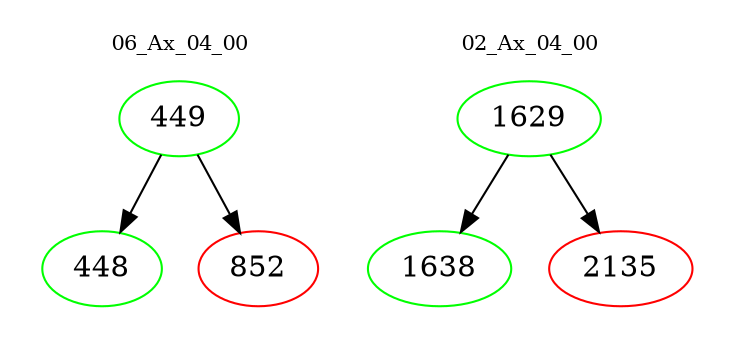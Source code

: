 digraph{
subgraph cluster_0 {
color = white
label = "06_Ax_04_00";
fontsize=10;
T0_449 [label="449", color="green"]
T0_449 -> T0_448 [color="black"]
T0_448 [label="448", color="green"]
T0_449 -> T0_852 [color="black"]
T0_852 [label="852", color="red"]
}
subgraph cluster_1 {
color = white
label = "02_Ax_04_00";
fontsize=10;
T1_1629 [label="1629", color="green"]
T1_1629 -> T1_1638 [color="black"]
T1_1638 [label="1638", color="green"]
T1_1629 -> T1_2135 [color="black"]
T1_2135 [label="2135", color="red"]
}
}
